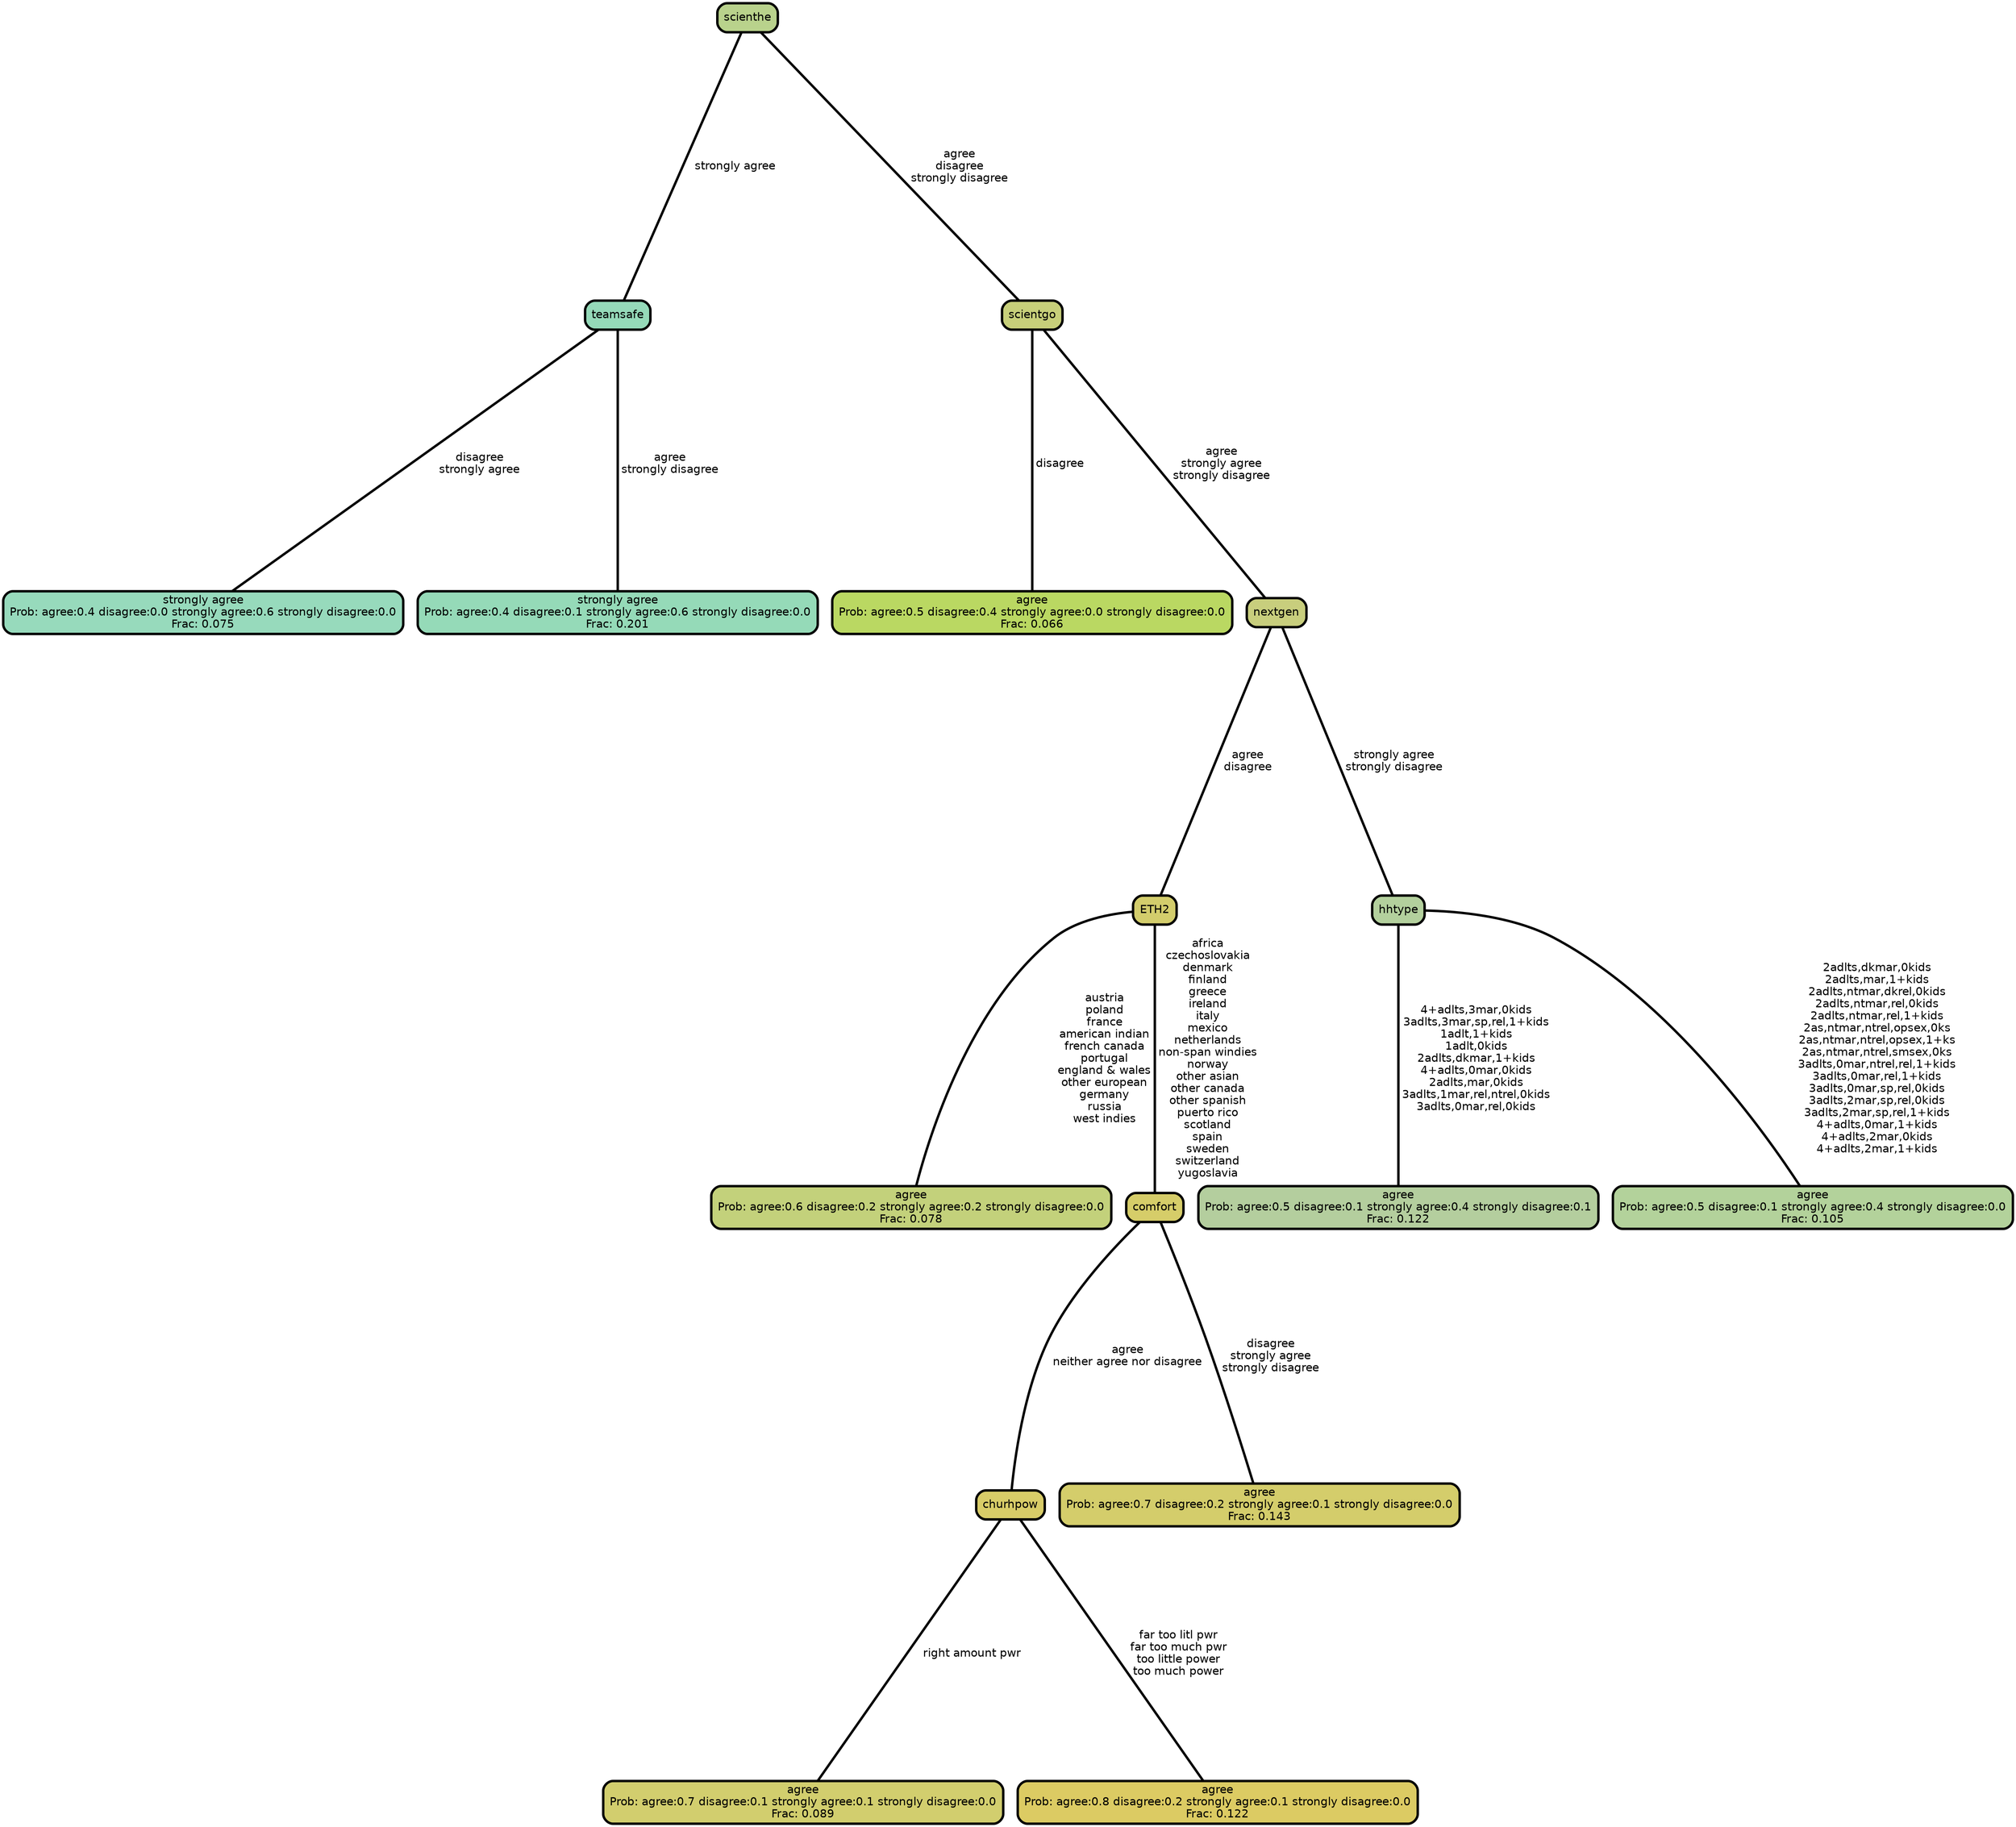 graph Tree {
node [shape=box, style="filled, rounded",color="black",penwidth="3",fontcolor="black",                 fontname=helvetica] ;
graph [ranksep="0 equally", splines=straight,                 bgcolor=transparent, dpi=200] ;
edge [fontname=helvetica, color=black] ;
0 [label="strongly agree
Prob: agree:0.4 disagree:0.0 strongly agree:0.6 strongly disagree:0.0
Frac: 0.075", fillcolor="#97dabc"] ;
1 [label="teamsafe", fillcolor="#95dab9"] ;
2 [label="strongly agree
Prob: agree:0.4 disagree:0.1 strongly agree:0.6 strongly disagree:0.0
Frac: 0.201", fillcolor="#95dab8"] ;
3 [label="scienthe", fillcolor="#b9d28c"] ;
4 [label="agree
Prob: agree:0.5 disagree:0.4 strongly agree:0.0 strongly disagree:0.0
Frac: 0.066", fillcolor="#bad862"] ;
5 [label="scientgo", fillcolor="#c7cf7a"] ;
6 [label="agree
Prob: agree:0.6 disagree:0.2 strongly agree:0.2 strongly disagree:0.0
Frac: 0.078", fillcolor="#c3d17b"] ;
7 [label="ETH2", fillcolor="#d3cd6c"] ;
8 [label="agree
Prob: agree:0.7 disagree:0.1 strongly agree:0.1 strongly disagree:0.0
Frac: 0.089", fillcolor="#d2ce6e"] ;
9 [label="churhpow", fillcolor="#d8cc68"] ;
10 [label="agree
Prob: agree:0.8 disagree:0.2 strongly agree:0.1 strongly disagree:0.0
Frac: 0.122", fillcolor="#dccb63"] ;
11 [label="comfort", fillcolor="#d6cd69"] ;
12 [label="agree
Prob: agree:0.7 disagree:0.2 strongly agree:0.1 strongly disagree:0.0
Frac: 0.143", fillcolor="#d4cd6b"] ;
13 [label="nextgen", fillcolor="#c8ce7d"] ;
14 [label="agree
Prob: agree:0.5 disagree:0.1 strongly agree:0.4 strongly disagree:0.1
Frac: 0.122", fillcolor="#b4ce9e"] ;
15 [label="hhtype", fillcolor="#b3d09d"] ;
16 [label="agree
Prob: agree:0.5 disagree:0.1 strongly agree:0.4 strongly disagree:0.0
Frac: 0.105", fillcolor="#b3d29b"] ;
1 -- 0 [label=" disagree\n strongly agree",penwidth=3] ;
1 -- 2 [label=" agree\n strongly disagree",penwidth=3] ;
3 -- 1 [label=" strongly agree",penwidth=3] ;
3 -- 5 [label=" agree\n disagree\n strongly disagree",penwidth=3] ;
5 -- 4 [label=" disagree",penwidth=3] ;
5 -- 13 [label=" agree\n strongly agree\n strongly disagree",penwidth=3] ;
7 -- 6 [label=" austria\n poland\n france\n american indian\n french canada\n portugal\n england & wales\n other european\n germany\n russia\n west indies",penwidth=3] ;
7 -- 11 [label=" africa\n czechoslovakia\n denmark\n finland\n greece\n ireland\n italy\n mexico\n netherlands\n non-span windies\n norway\n other asian\n other canada\n other spanish\n puerto rico\n scotland\n spain\n sweden\n switzerland\n yugoslavia",penwidth=3] ;
9 -- 8 [label=" right amount pwr",penwidth=3] ;
9 -- 10 [label=" far too litl pwr\n far too much pwr\n too little power\n too much power",penwidth=3] ;
11 -- 9 [label=" agree\n neither agree nor disagree",penwidth=3] ;
11 -- 12 [label=" disagree\n strongly agree\n strongly disagree",penwidth=3] ;
13 -- 7 [label=" agree\n disagree",penwidth=3] ;
13 -- 15 [label=" strongly agree\n strongly disagree",penwidth=3] ;
15 -- 14 [label=" 4+adlts,3mar,0kids\n 3adlts,3mar,sp,rel,1+kids\n 1adlt,1+kids\n 1adlt,0kids\n 2adlts,dkmar,1+kids\n 4+adlts,0mar,0kids\n 2adlts,mar,0kids\n 3adlts,1mar,rel,ntrel,0kids\n 3adlts,0mar,rel,0kids",penwidth=3] ;
15 -- 16 [label=" 2adlts,dkmar,0kids\n 2adlts,mar,1+kids\n 2adlts,ntmar,dkrel,0kids\n 2adlts,ntmar,rel,0kids\n 2adlts,ntmar,rel,1+kids\n 2as,ntmar,ntrel,opsex,0ks\n 2as,ntmar,ntrel,opsex,1+ks\n 2as,ntmar,ntrel,smsex,0ks\n 3adlts,0mar,ntrel,rel,1+kids\n 3adlts,0mar,rel,1+kids\n 3adlts,0mar,sp,rel,0kids\n 3adlts,2mar,sp,rel,0kids\n 3adlts,2mar,sp,rel,1+kids\n 4+adlts,0mar,1+kids\n 4+adlts,2mar,0kids\n 4+adlts,2mar,1+kids",penwidth=3] ;
{rank = same;}}